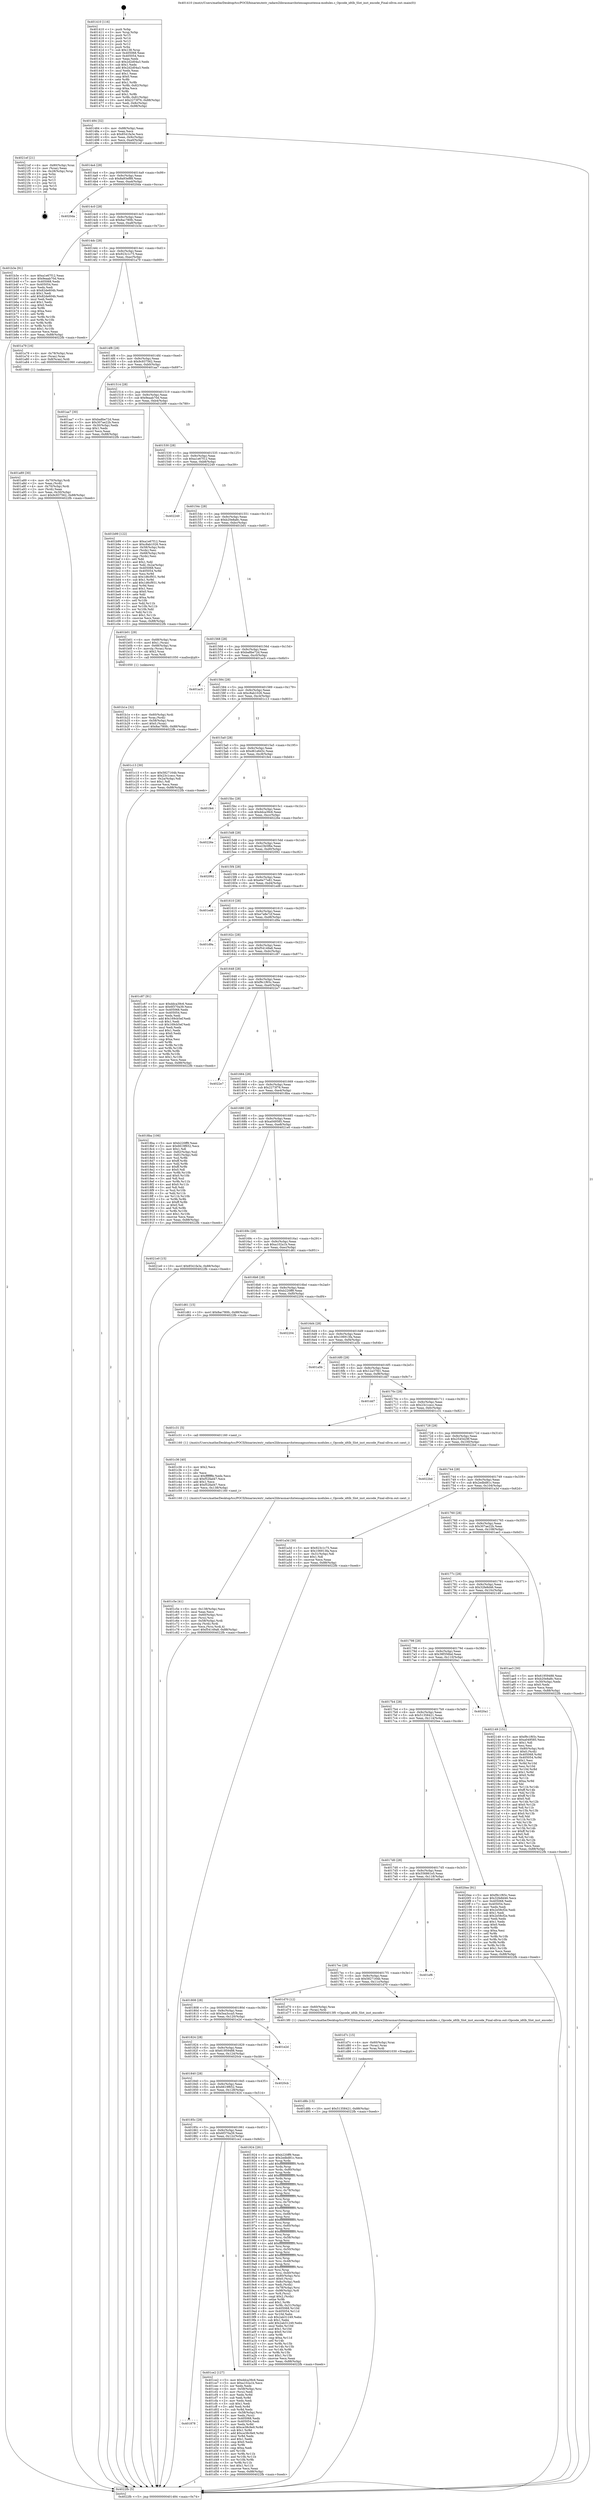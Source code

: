 digraph "0x401410" {
  label = "0x401410 (/mnt/c/Users/mathe/Desktop/tcc/POCII/binaries/extr_radare2librasmarchxtensagnuxtensa-modules.c_Opcode_idtlb_Slot_inst_encode_Final-ollvm.out::main(0))"
  labelloc = "t"
  node[shape=record]

  Entry [label="",width=0.3,height=0.3,shape=circle,fillcolor=black,style=filled]
  "0x401484" [label="{
     0x401484 [32]\l
     | [instrs]\l
     &nbsp;&nbsp;0x401484 \<+6\>: mov -0x88(%rbp),%eax\l
     &nbsp;&nbsp;0x40148a \<+2\>: mov %eax,%ecx\l
     &nbsp;&nbsp;0x40148c \<+6\>: sub $0x8541fa3e,%ecx\l
     &nbsp;&nbsp;0x401492 \<+6\>: mov %eax,-0x9c(%rbp)\l
     &nbsp;&nbsp;0x401498 \<+6\>: mov %ecx,-0xa0(%rbp)\l
     &nbsp;&nbsp;0x40149e \<+6\>: je 00000000004021ef \<main+0xddf\>\l
  }"]
  "0x4021ef" [label="{
     0x4021ef [21]\l
     | [instrs]\l
     &nbsp;&nbsp;0x4021ef \<+4\>: mov -0x80(%rbp),%rax\l
     &nbsp;&nbsp;0x4021f3 \<+2\>: mov (%rax),%eax\l
     &nbsp;&nbsp;0x4021f5 \<+4\>: lea -0x28(%rbp),%rsp\l
     &nbsp;&nbsp;0x4021f9 \<+1\>: pop %rbx\l
     &nbsp;&nbsp;0x4021fa \<+2\>: pop %r12\l
     &nbsp;&nbsp;0x4021fc \<+2\>: pop %r13\l
     &nbsp;&nbsp;0x4021fe \<+2\>: pop %r14\l
     &nbsp;&nbsp;0x402200 \<+2\>: pop %r15\l
     &nbsp;&nbsp;0x402202 \<+1\>: pop %rbp\l
     &nbsp;&nbsp;0x402203 \<+1\>: ret\l
  }"]
  "0x4014a4" [label="{
     0x4014a4 [28]\l
     | [instrs]\l
     &nbsp;&nbsp;0x4014a4 \<+5\>: jmp 00000000004014a9 \<main+0x99\>\l
     &nbsp;&nbsp;0x4014a9 \<+6\>: mov -0x9c(%rbp),%eax\l
     &nbsp;&nbsp;0x4014af \<+5\>: sub $0x8a93ef88,%eax\l
     &nbsp;&nbsp;0x4014b4 \<+6\>: mov %eax,-0xa4(%rbp)\l
     &nbsp;&nbsp;0x4014ba \<+6\>: je 00000000004020da \<main+0xcca\>\l
  }"]
  Exit [label="",width=0.3,height=0.3,shape=circle,fillcolor=black,style=filled,peripheries=2]
  "0x4020da" [label="{
     0x4020da\l
  }", style=dashed]
  "0x4014c0" [label="{
     0x4014c0 [28]\l
     | [instrs]\l
     &nbsp;&nbsp;0x4014c0 \<+5\>: jmp 00000000004014c5 \<main+0xb5\>\l
     &nbsp;&nbsp;0x4014c5 \<+6\>: mov -0x9c(%rbp),%eax\l
     &nbsp;&nbsp;0x4014cb \<+5\>: sub $0x8ac780fc,%eax\l
     &nbsp;&nbsp;0x4014d0 \<+6\>: mov %eax,-0xa8(%rbp)\l
     &nbsp;&nbsp;0x4014d6 \<+6\>: je 0000000000401b3e \<main+0x72e\>\l
  }"]
  "0x401d8b" [label="{
     0x401d8b [15]\l
     | [instrs]\l
     &nbsp;&nbsp;0x401d8b \<+10\>: movl $0x51358421,-0x88(%rbp)\l
     &nbsp;&nbsp;0x401d95 \<+5\>: jmp 00000000004022fb \<main+0xeeb\>\l
  }"]
  "0x401b3e" [label="{
     0x401b3e [91]\l
     | [instrs]\l
     &nbsp;&nbsp;0x401b3e \<+5\>: mov $0xa1e67f12,%eax\l
     &nbsp;&nbsp;0x401b43 \<+5\>: mov $0x9eaab70d,%ecx\l
     &nbsp;&nbsp;0x401b48 \<+7\>: mov 0x405068,%edx\l
     &nbsp;&nbsp;0x401b4f \<+7\>: mov 0x405054,%esi\l
     &nbsp;&nbsp;0x401b56 \<+2\>: mov %edx,%edi\l
     &nbsp;&nbsp;0x401b58 \<+6\>: sub $0x82de604b,%edi\l
     &nbsp;&nbsp;0x401b5e \<+3\>: sub $0x1,%edi\l
     &nbsp;&nbsp;0x401b61 \<+6\>: add $0x82de604b,%edi\l
     &nbsp;&nbsp;0x401b67 \<+3\>: imul %edi,%edx\l
     &nbsp;&nbsp;0x401b6a \<+3\>: and $0x1,%edx\l
     &nbsp;&nbsp;0x401b6d \<+3\>: cmp $0x0,%edx\l
     &nbsp;&nbsp;0x401b70 \<+4\>: sete %r8b\l
     &nbsp;&nbsp;0x401b74 \<+3\>: cmp $0xa,%esi\l
     &nbsp;&nbsp;0x401b77 \<+4\>: setl %r9b\l
     &nbsp;&nbsp;0x401b7b \<+3\>: mov %r8b,%r10b\l
     &nbsp;&nbsp;0x401b7e \<+3\>: and %r9b,%r10b\l
     &nbsp;&nbsp;0x401b81 \<+3\>: xor %r9b,%r8b\l
     &nbsp;&nbsp;0x401b84 \<+3\>: or %r8b,%r10b\l
     &nbsp;&nbsp;0x401b87 \<+4\>: test $0x1,%r10b\l
     &nbsp;&nbsp;0x401b8b \<+3\>: cmovne %ecx,%eax\l
     &nbsp;&nbsp;0x401b8e \<+6\>: mov %eax,-0x88(%rbp)\l
     &nbsp;&nbsp;0x401b94 \<+5\>: jmp 00000000004022fb \<main+0xeeb\>\l
  }"]
  "0x4014dc" [label="{
     0x4014dc [28]\l
     | [instrs]\l
     &nbsp;&nbsp;0x4014dc \<+5\>: jmp 00000000004014e1 \<main+0xd1\>\l
     &nbsp;&nbsp;0x4014e1 \<+6\>: mov -0x9c(%rbp),%eax\l
     &nbsp;&nbsp;0x4014e7 \<+5\>: sub $0x923c1c75,%eax\l
     &nbsp;&nbsp;0x4014ec \<+6\>: mov %eax,-0xac(%rbp)\l
     &nbsp;&nbsp;0x4014f2 \<+6\>: je 0000000000401a79 \<main+0x669\>\l
  }"]
  "0x401d7c" [label="{
     0x401d7c [15]\l
     | [instrs]\l
     &nbsp;&nbsp;0x401d7c \<+4\>: mov -0x60(%rbp),%rax\l
     &nbsp;&nbsp;0x401d80 \<+3\>: mov (%rax),%rax\l
     &nbsp;&nbsp;0x401d83 \<+3\>: mov %rax,%rdi\l
     &nbsp;&nbsp;0x401d86 \<+5\>: call 0000000000401030 \<free@plt\>\l
     | [calls]\l
     &nbsp;&nbsp;0x401030 \{1\} (unknown)\l
  }"]
  "0x401a79" [label="{
     0x401a79 [16]\l
     | [instrs]\l
     &nbsp;&nbsp;0x401a79 \<+4\>: mov -0x78(%rbp),%rax\l
     &nbsp;&nbsp;0x401a7d \<+3\>: mov (%rax),%rax\l
     &nbsp;&nbsp;0x401a80 \<+4\>: mov 0x8(%rax),%rdi\l
     &nbsp;&nbsp;0x401a84 \<+5\>: call 0000000000401060 \<atoi@plt\>\l
     | [calls]\l
     &nbsp;&nbsp;0x401060 \{1\} (unknown)\l
  }"]
  "0x4014f8" [label="{
     0x4014f8 [28]\l
     | [instrs]\l
     &nbsp;&nbsp;0x4014f8 \<+5\>: jmp 00000000004014fd \<main+0xed\>\l
     &nbsp;&nbsp;0x4014fd \<+6\>: mov -0x9c(%rbp),%eax\l
     &nbsp;&nbsp;0x401503 \<+5\>: sub $0x9c937562,%eax\l
     &nbsp;&nbsp;0x401508 \<+6\>: mov %eax,-0xb0(%rbp)\l
     &nbsp;&nbsp;0x40150e \<+6\>: je 0000000000401aa7 \<main+0x697\>\l
  }"]
  "0x401878" [label="{
     0x401878\l
  }", style=dashed]
  "0x401aa7" [label="{
     0x401aa7 [30]\l
     | [instrs]\l
     &nbsp;&nbsp;0x401aa7 \<+5\>: mov $0xba8be72d,%eax\l
     &nbsp;&nbsp;0x401aac \<+5\>: mov $0x307ae22b,%ecx\l
     &nbsp;&nbsp;0x401ab1 \<+3\>: mov -0x30(%rbp),%edx\l
     &nbsp;&nbsp;0x401ab4 \<+3\>: cmp $0x1,%edx\l
     &nbsp;&nbsp;0x401ab7 \<+3\>: cmovl %ecx,%eax\l
     &nbsp;&nbsp;0x401aba \<+6\>: mov %eax,-0x88(%rbp)\l
     &nbsp;&nbsp;0x401ac0 \<+5\>: jmp 00000000004022fb \<main+0xeeb\>\l
  }"]
  "0x401514" [label="{
     0x401514 [28]\l
     | [instrs]\l
     &nbsp;&nbsp;0x401514 \<+5\>: jmp 0000000000401519 \<main+0x109\>\l
     &nbsp;&nbsp;0x401519 \<+6\>: mov -0x9c(%rbp),%eax\l
     &nbsp;&nbsp;0x40151f \<+5\>: sub $0x9eaab70d,%eax\l
     &nbsp;&nbsp;0x401524 \<+6\>: mov %eax,-0xb4(%rbp)\l
     &nbsp;&nbsp;0x40152a \<+6\>: je 0000000000401b99 \<main+0x789\>\l
  }"]
  "0x401ce2" [label="{
     0x401ce2 [127]\l
     | [instrs]\l
     &nbsp;&nbsp;0x401ce2 \<+5\>: mov $0xddca39c6,%eax\l
     &nbsp;&nbsp;0x401ce7 \<+5\>: mov $0xa102a1b,%ecx\l
     &nbsp;&nbsp;0x401cec \<+2\>: xor %edx,%edx\l
     &nbsp;&nbsp;0x401cee \<+4\>: mov -0x58(%rbp),%rsi\l
     &nbsp;&nbsp;0x401cf2 \<+2\>: mov (%rsi),%edi\l
     &nbsp;&nbsp;0x401cf4 \<+3\>: mov %edx,%r8d\l
     &nbsp;&nbsp;0x401cf7 \<+3\>: sub %edi,%r8d\l
     &nbsp;&nbsp;0x401cfa \<+2\>: mov %edx,%edi\l
     &nbsp;&nbsp;0x401cfc \<+3\>: sub $0x1,%edi\l
     &nbsp;&nbsp;0x401cff \<+3\>: add %edi,%r8d\l
     &nbsp;&nbsp;0x401d02 \<+3\>: sub %r8d,%edx\l
     &nbsp;&nbsp;0x401d05 \<+4\>: mov -0x58(%rbp),%rsi\l
     &nbsp;&nbsp;0x401d09 \<+2\>: mov %edx,(%rsi)\l
     &nbsp;&nbsp;0x401d0b \<+7\>: mov 0x405068,%edx\l
     &nbsp;&nbsp;0x401d12 \<+7\>: mov 0x405054,%edi\l
     &nbsp;&nbsp;0x401d19 \<+3\>: mov %edx,%r8d\l
     &nbsp;&nbsp;0x401d1c \<+7\>: sub $0xce38c9e9,%r8d\l
     &nbsp;&nbsp;0x401d23 \<+4\>: sub $0x1,%r8d\l
     &nbsp;&nbsp;0x401d27 \<+7\>: add $0xce38c9e9,%r8d\l
     &nbsp;&nbsp;0x401d2e \<+4\>: imul %r8d,%edx\l
     &nbsp;&nbsp;0x401d32 \<+3\>: and $0x1,%edx\l
     &nbsp;&nbsp;0x401d35 \<+3\>: cmp $0x0,%edx\l
     &nbsp;&nbsp;0x401d38 \<+4\>: sete %r9b\l
     &nbsp;&nbsp;0x401d3c \<+3\>: cmp $0xa,%edi\l
     &nbsp;&nbsp;0x401d3f \<+4\>: setl %r10b\l
     &nbsp;&nbsp;0x401d43 \<+3\>: mov %r9b,%r11b\l
     &nbsp;&nbsp;0x401d46 \<+3\>: and %r10b,%r11b\l
     &nbsp;&nbsp;0x401d49 \<+3\>: xor %r10b,%r9b\l
     &nbsp;&nbsp;0x401d4c \<+3\>: or %r9b,%r11b\l
     &nbsp;&nbsp;0x401d4f \<+4\>: test $0x1,%r11b\l
     &nbsp;&nbsp;0x401d53 \<+3\>: cmovne %ecx,%eax\l
     &nbsp;&nbsp;0x401d56 \<+6\>: mov %eax,-0x88(%rbp)\l
     &nbsp;&nbsp;0x401d5c \<+5\>: jmp 00000000004022fb \<main+0xeeb\>\l
  }"]
  "0x401b99" [label="{
     0x401b99 [122]\l
     | [instrs]\l
     &nbsp;&nbsp;0x401b99 \<+5\>: mov $0xa1e67f12,%eax\l
     &nbsp;&nbsp;0x401b9e \<+5\>: mov $0xc8ab1026,%ecx\l
     &nbsp;&nbsp;0x401ba3 \<+4\>: mov -0x58(%rbp),%rdx\l
     &nbsp;&nbsp;0x401ba7 \<+2\>: mov (%rdx),%esi\l
     &nbsp;&nbsp;0x401ba9 \<+4\>: mov -0x68(%rbp),%rdx\l
     &nbsp;&nbsp;0x401bad \<+2\>: cmp (%rdx),%esi\l
     &nbsp;&nbsp;0x401baf \<+4\>: setl %dil\l
     &nbsp;&nbsp;0x401bb3 \<+4\>: and $0x1,%dil\l
     &nbsp;&nbsp;0x401bb7 \<+4\>: mov %dil,-0x2a(%rbp)\l
     &nbsp;&nbsp;0x401bbb \<+7\>: mov 0x405068,%esi\l
     &nbsp;&nbsp;0x401bc2 \<+8\>: mov 0x405054,%r8d\l
     &nbsp;&nbsp;0x401bca \<+3\>: mov %esi,%r9d\l
     &nbsp;&nbsp;0x401bcd \<+7\>: sub $0x1d6cf931,%r9d\l
     &nbsp;&nbsp;0x401bd4 \<+4\>: sub $0x1,%r9d\l
     &nbsp;&nbsp;0x401bd8 \<+7\>: add $0x1d6cf931,%r9d\l
     &nbsp;&nbsp;0x401bdf \<+4\>: imul %r9d,%esi\l
     &nbsp;&nbsp;0x401be3 \<+3\>: and $0x1,%esi\l
     &nbsp;&nbsp;0x401be6 \<+3\>: cmp $0x0,%esi\l
     &nbsp;&nbsp;0x401be9 \<+4\>: sete %dil\l
     &nbsp;&nbsp;0x401bed \<+4\>: cmp $0xa,%r8d\l
     &nbsp;&nbsp;0x401bf1 \<+4\>: setl %r10b\l
     &nbsp;&nbsp;0x401bf5 \<+3\>: mov %dil,%r11b\l
     &nbsp;&nbsp;0x401bf8 \<+3\>: and %r10b,%r11b\l
     &nbsp;&nbsp;0x401bfb \<+3\>: xor %r10b,%dil\l
     &nbsp;&nbsp;0x401bfe \<+3\>: or %dil,%r11b\l
     &nbsp;&nbsp;0x401c01 \<+4\>: test $0x1,%r11b\l
     &nbsp;&nbsp;0x401c05 \<+3\>: cmovne %ecx,%eax\l
     &nbsp;&nbsp;0x401c08 \<+6\>: mov %eax,-0x88(%rbp)\l
     &nbsp;&nbsp;0x401c0e \<+5\>: jmp 00000000004022fb \<main+0xeeb\>\l
  }"]
  "0x401530" [label="{
     0x401530 [28]\l
     | [instrs]\l
     &nbsp;&nbsp;0x401530 \<+5\>: jmp 0000000000401535 \<main+0x125\>\l
     &nbsp;&nbsp;0x401535 \<+6\>: mov -0x9c(%rbp),%eax\l
     &nbsp;&nbsp;0x40153b \<+5\>: sub $0xa1e67f12,%eax\l
     &nbsp;&nbsp;0x401540 \<+6\>: mov %eax,-0xb8(%rbp)\l
     &nbsp;&nbsp;0x401546 \<+6\>: je 0000000000402249 \<main+0xe39\>\l
  }"]
  "0x401c5e" [label="{
     0x401c5e [41]\l
     | [instrs]\l
     &nbsp;&nbsp;0x401c5e \<+6\>: mov -0x138(%rbp),%ecx\l
     &nbsp;&nbsp;0x401c64 \<+3\>: imul %eax,%ecx\l
     &nbsp;&nbsp;0x401c67 \<+4\>: mov -0x60(%rbp),%rsi\l
     &nbsp;&nbsp;0x401c6b \<+3\>: mov (%rsi),%rsi\l
     &nbsp;&nbsp;0x401c6e \<+4\>: mov -0x58(%rbp),%rdi\l
     &nbsp;&nbsp;0x401c72 \<+3\>: movslq (%rdi),%rdi\l
     &nbsp;&nbsp;0x401c75 \<+3\>: mov %ecx,(%rsi,%rdi,4)\l
     &nbsp;&nbsp;0x401c78 \<+10\>: movl $0xf54149a8,-0x88(%rbp)\l
     &nbsp;&nbsp;0x401c82 \<+5\>: jmp 00000000004022fb \<main+0xeeb\>\l
  }"]
  "0x402249" [label="{
     0x402249\l
  }", style=dashed]
  "0x40154c" [label="{
     0x40154c [28]\l
     | [instrs]\l
     &nbsp;&nbsp;0x40154c \<+5\>: jmp 0000000000401551 \<main+0x141\>\l
     &nbsp;&nbsp;0x401551 \<+6\>: mov -0x9c(%rbp),%eax\l
     &nbsp;&nbsp;0x401557 \<+5\>: sub $0xb20e8a8c,%eax\l
     &nbsp;&nbsp;0x40155c \<+6\>: mov %eax,-0xbc(%rbp)\l
     &nbsp;&nbsp;0x401562 \<+6\>: je 0000000000401b01 \<main+0x6f1\>\l
  }"]
  "0x401c36" [label="{
     0x401c36 [40]\l
     | [instrs]\l
     &nbsp;&nbsp;0x401c36 \<+5\>: mov $0x2,%ecx\l
     &nbsp;&nbsp;0x401c3b \<+1\>: cltd\l
     &nbsp;&nbsp;0x401c3c \<+2\>: idiv %ecx\l
     &nbsp;&nbsp;0x401c3e \<+6\>: imul $0xfffffffe,%edx,%ecx\l
     &nbsp;&nbsp;0x401c44 \<+6\>: sub $0xf52fad47,%ecx\l
     &nbsp;&nbsp;0x401c4a \<+3\>: add $0x1,%ecx\l
     &nbsp;&nbsp;0x401c4d \<+6\>: add $0xf52fad47,%ecx\l
     &nbsp;&nbsp;0x401c53 \<+6\>: mov %ecx,-0x138(%rbp)\l
     &nbsp;&nbsp;0x401c59 \<+5\>: call 0000000000401160 \<next_i\>\l
     | [calls]\l
     &nbsp;&nbsp;0x401160 \{1\} (/mnt/c/Users/mathe/Desktop/tcc/POCII/binaries/extr_radare2librasmarchxtensagnuxtensa-modules.c_Opcode_idtlb_Slot_inst_encode_Final-ollvm.out::next_i)\l
  }"]
  "0x401b01" [label="{
     0x401b01 [29]\l
     | [instrs]\l
     &nbsp;&nbsp;0x401b01 \<+4\>: mov -0x68(%rbp),%rax\l
     &nbsp;&nbsp;0x401b05 \<+6\>: movl $0x1,(%rax)\l
     &nbsp;&nbsp;0x401b0b \<+4\>: mov -0x68(%rbp),%rax\l
     &nbsp;&nbsp;0x401b0f \<+3\>: movslq (%rax),%rax\l
     &nbsp;&nbsp;0x401b12 \<+4\>: shl $0x2,%rax\l
     &nbsp;&nbsp;0x401b16 \<+3\>: mov %rax,%rdi\l
     &nbsp;&nbsp;0x401b19 \<+5\>: call 0000000000401050 \<malloc@plt\>\l
     | [calls]\l
     &nbsp;&nbsp;0x401050 \{1\} (unknown)\l
  }"]
  "0x401568" [label="{
     0x401568 [28]\l
     | [instrs]\l
     &nbsp;&nbsp;0x401568 \<+5\>: jmp 000000000040156d \<main+0x15d\>\l
     &nbsp;&nbsp;0x40156d \<+6\>: mov -0x9c(%rbp),%eax\l
     &nbsp;&nbsp;0x401573 \<+5\>: sub $0xba8be72d,%eax\l
     &nbsp;&nbsp;0x401578 \<+6\>: mov %eax,-0xc0(%rbp)\l
     &nbsp;&nbsp;0x40157e \<+6\>: je 0000000000401ac5 \<main+0x6b5\>\l
  }"]
  "0x401b1e" [label="{
     0x401b1e [32]\l
     | [instrs]\l
     &nbsp;&nbsp;0x401b1e \<+4\>: mov -0x60(%rbp),%rdi\l
     &nbsp;&nbsp;0x401b22 \<+3\>: mov %rax,(%rdi)\l
     &nbsp;&nbsp;0x401b25 \<+4\>: mov -0x58(%rbp),%rax\l
     &nbsp;&nbsp;0x401b29 \<+6\>: movl $0x0,(%rax)\l
     &nbsp;&nbsp;0x401b2f \<+10\>: movl $0x8ac780fc,-0x88(%rbp)\l
     &nbsp;&nbsp;0x401b39 \<+5\>: jmp 00000000004022fb \<main+0xeeb\>\l
  }"]
  "0x401ac5" [label="{
     0x401ac5\l
  }", style=dashed]
  "0x401584" [label="{
     0x401584 [28]\l
     | [instrs]\l
     &nbsp;&nbsp;0x401584 \<+5\>: jmp 0000000000401589 \<main+0x179\>\l
     &nbsp;&nbsp;0x401589 \<+6\>: mov -0x9c(%rbp),%eax\l
     &nbsp;&nbsp;0x40158f \<+5\>: sub $0xc8ab1026,%eax\l
     &nbsp;&nbsp;0x401594 \<+6\>: mov %eax,-0xc4(%rbp)\l
     &nbsp;&nbsp;0x40159a \<+6\>: je 0000000000401c13 \<main+0x803\>\l
  }"]
  "0x401a89" [label="{
     0x401a89 [30]\l
     | [instrs]\l
     &nbsp;&nbsp;0x401a89 \<+4\>: mov -0x70(%rbp),%rdi\l
     &nbsp;&nbsp;0x401a8d \<+2\>: mov %eax,(%rdi)\l
     &nbsp;&nbsp;0x401a8f \<+4\>: mov -0x70(%rbp),%rdi\l
     &nbsp;&nbsp;0x401a93 \<+2\>: mov (%rdi),%eax\l
     &nbsp;&nbsp;0x401a95 \<+3\>: mov %eax,-0x30(%rbp)\l
     &nbsp;&nbsp;0x401a98 \<+10\>: movl $0x9c937562,-0x88(%rbp)\l
     &nbsp;&nbsp;0x401aa2 \<+5\>: jmp 00000000004022fb \<main+0xeeb\>\l
  }"]
  "0x401c13" [label="{
     0x401c13 [30]\l
     | [instrs]\l
     &nbsp;&nbsp;0x401c13 \<+5\>: mov $0x5827164b,%eax\l
     &nbsp;&nbsp;0x401c18 \<+5\>: mov $0x23c1cecc,%ecx\l
     &nbsp;&nbsp;0x401c1d \<+3\>: mov -0x2a(%rbp),%dl\l
     &nbsp;&nbsp;0x401c20 \<+3\>: test $0x1,%dl\l
     &nbsp;&nbsp;0x401c23 \<+3\>: cmovne %ecx,%eax\l
     &nbsp;&nbsp;0x401c26 \<+6\>: mov %eax,-0x88(%rbp)\l
     &nbsp;&nbsp;0x401c2c \<+5\>: jmp 00000000004022fb \<main+0xeeb\>\l
  }"]
  "0x4015a0" [label="{
     0x4015a0 [28]\l
     | [instrs]\l
     &nbsp;&nbsp;0x4015a0 \<+5\>: jmp 00000000004015a5 \<main+0x195\>\l
     &nbsp;&nbsp;0x4015a5 \<+6\>: mov -0x9c(%rbp),%eax\l
     &nbsp;&nbsp;0x4015ab \<+5\>: sub $0xd61e6d3c,%eax\l
     &nbsp;&nbsp;0x4015b0 \<+6\>: mov %eax,-0xc8(%rbp)\l
     &nbsp;&nbsp;0x4015b6 \<+6\>: je 0000000000401fe4 \<main+0xbd4\>\l
  }"]
  "0x40185c" [label="{
     0x40185c [28]\l
     | [instrs]\l
     &nbsp;&nbsp;0x40185c \<+5\>: jmp 0000000000401861 \<main+0x451\>\l
     &nbsp;&nbsp;0x401861 \<+6\>: mov -0x9c(%rbp),%eax\l
     &nbsp;&nbsp;0x401867 \<+5\>: sub $0x6f370a39,%eax\l
     &nbsp;&nbsp;0x40186c \<+6\>: mov %eax,-0x12c(%rbp)\l
     &nbsp;&nbsp;0x401872 \<+6\>: je 0000000000401ce2 \<main+0x8d2\>\l
  }"]
  "0x401fe4" [label="{
     0x401fe4\l
  }", style=dashed]
  "0x4015bc" [label="{
     0x4015bc [28]\l
     | [instrs]\l
     &nbsp;&nbsp;0x4015bc \<+5\>: jmp 00000000004015c1 \<main+0x1b1\>\l
     &nbsp;&nbsp;0x4015c1 \<+6\>: mov -0x9c(%rbp),%eax\l
     &nbsp;&nbsp;0x4015c7 \<+5\>: sub $0xddca39c6,%eax\l
     &nbsp;&nbsp;0x4015cc \<+6\>: mov %eax,-0xcc(%rbp)\l
     &nbsp;&nbsp;0x4015d2 \<+6\>: je 000000000040226e \<main+0xe5e\>\l
  }"]
  "0x401924" [label="{
     0x401924 [281]\l
     | [instrs]\l
     &nbsp;&nbsp;0x401924 \<+5\>: mov $0xb220ff9,%eax\l
     &nbsp;&nbsp;0x401929 \<+5\>: mov $0x2edbd81c,%ecx\l
     &nbsp;&nbsp;0x40192e \<+3\>: mov %rsp,%rdx\l
     &nbsp;&nbsp;0x401931 \<+4\>: add $0xfffffffffffffff0,%rdx\l
     &nbsp;&nbsp;0x401935 \<+3\>: mov %rdx,%rsp\l
     &nbsp;&nbsp;0x401938 \<+4\>: mov %rdx,-0x80(%rbp)\l
     &nbsp;&nbsp;0x40193c \<+3\>: mov %rsp,%rdx\l
     &nbsp;&nbsp;0x40193f \<+4\>: add $0xfffffffffffffff0,%rdx\l
     &nbsp;&nbsp;0x401943 \<+3\>: mov %rdx,%rsp\l
     &nbsp;&nbsp;0x401946 \<+3\>: mov %rsp,%rsi\l
     &nbsp;&nbsp;0x401949 \<+4\>: add $0xfffffffffffffff0,%rsi\l
     &nbsp;&nbsp;0x40194d \<+3\>: mov %rsi,%rsp\l
     &nbsp;&nbsp;0x401950 \<+4\>: mov %rsi,-0x78(%rbp)\l
     &nbsp;&nbsp;0x401954 \<+3\>: mov %rsp,%rsi\l
     &nbsp;&nbsp;0x401957 \<+4\>: add $0xfffffffffffffff0,%rsi\l
     &nbsp;&nbsp;0x40195b \<+3\>: mov %rsi,%rsp\l
     &nbsp;&nbsp;0x40195e \<+4\>: mov %rsi,-0x70(%rbp)\l
     &nbsp;&nbsp;0x401962 \<+3\>: mov %rsp,%rsi\l
     &nbsp;&nbsp;0x401965 \<+4\>: add $0xfffffffffffffff0,%rsi\l
     &nbsp;&nbsp;0x401969 \<+3\>: mov %rsi,%rsp\l
     &nbsp;&nbsp;0x40196c \<+4\>: mov %rsi,-0x68(%rbp)\l
     &nbsp;&nbsp;0x401970 \<+3\>: mov %rsp,%rsi\l
     &nbsp;&nbsp;0x401973 \<+4\>: add $0xfffffffffffffff0,%rsi\l
     &nbsp;&nbsp;0x401977 \<+3\>: mov %rsi,%rsp\l
     &nbsp;&nbsp;0x40197a \<+4\>: mov %rsi,-0x60(%rbp)\l
     &nbsp;&nbsp;0x40197e \<+3\>: mov %rsp,%rsi\l
     &nbsp;&nbsp;0x401981 \<+4\>: add $0xfffffffffffffff0,%rsi\l
     &nbsp;&nbsp;0x401985 \<+3\>: mov %rsi,%rsp\l
     &nbsp;&nbsp;0x401988 \<+4\>: mov %rsi,-0x58(%rbp)\l
     &nbsp;&nbsp;0x40198c \<+3\>: mov %rsp,%rsi\l
     &nbsp;&nbsp;0x40198f \<+4\>: add $0xfffffffffffffff0,%rsi\l
     &nbsp;&nbsp;0x401993 \<+3\>: mov %rsi,%rsp\l
     &nbsp;&nbsp;0x401996 \<+4\>: mov %rsi,-0x50(%rbp)\l
     &nbsp;&nbsp;0x40199a \<+3\>: mov %rsp,%rsi\l
     &nbsp;&nbsp;0x40199d \<+4\>: add $0xfffffffffffffff0,%rsi\l
     &nbsp;&nbsp;0x4019a1 \<+3\>: mov %rsi,%rsp\l
     &nbsp;&nbsp;0x4019a4 \<+4\>: mov %rsi,-0x48(%rbp)\l
     &nbsp;&nbsp;0x4019a8 \<+3\>: mov %rsp,%rsi\l
     &nbsp;&nbsp;0x4019ab \<+4\>: add $0xfffffffffffffff0,%rsi\l
     &nbsp;&nbsp;0x4019af \<+3\>: mov %rsi,%rsp\l
     &nbsp;&nbsp;0x4019b2 \<+4\>: mov %rsi,-0x40(%rbp)\l
     &nbsp;&nbsp;0x4019b6 \<+4\>: mov -0x80(%rbp),%rsi\l
     &nbsp;&nbsp;0x4019ba \<+6\>: movl $0x0,(%rsi)\l
     &nbsp;&nbsp;0x4019c0 \<+6\>: mov -0x8c(%rbp),%edi\l
     &nbsp;&nbsp;0x4019c6 \<+2\>: mov %edi,(%rdx)\l
     &nbsp;&nbsp;0x4019c8 \<+4\>: mov -0x78(%rbp),%rsi\l
     &nbsp;&nbsp;0x4019cc \<+7\>: mov -0x98(%rbp),%r8\l
     &nbsp;&nbsp;0x4019d3 \<+3\>: mov %r8,(%rsi)\l
     &nbsp;&nbsp;0x4019d6 \<+3\>: cmpl $0x2,(%rdx)\l
     &nbsp;&nbsp;0x4019d9 \<+4\>: setne %r9b\l
     &nbsp;&nbsp;0x4019dd \<+4\>: and $0x1,%r9b\l
     &nbsp;&nbsp;0x4019e1 \<+4\>: mov %r9b,-0x31(%rbp)\l
     &nbsp;&nbsp;0x4019e5 \<+8\>: mov 0x405068,%r10d\l
     &nbsp;&nbsp;0x4019ed \<+8\>: mov 0x405054,%r11d\l
     &nbsp;&nbsp;0x4019f5 \<+3\>: mov %r10d,%ebx\l
     &nbsp;&nbsp;0x4019f8 \<+6\>: sub $0x2ab31249,%ebx\l
     &nbsp;&nbsp;0x4019fe \<+3\>: sub $0x1,%ebx\l
     &nbsp;&nbsp;0x401a01 \<+6\>: add $0x2ab31249,%ebx\l
     &nbsp;&nbsp;0x401a07 \<+4\>: imul %ebx,%r10d\l
     &nbsp;&nbsp;0x401a0b \<+4\>: and $0x1,%r10d\l
     &nbsp;&nbsp;0x401a0f \<+4\>: cmp $0x0,%r10d\l
     &nbsp;&nbsp;0x401a13 \<+4\>: sete %r9b\l
     &nbsp;&nbsp;0x401a17 \<+4\>: cmp $0xa,%r11d\l
     &nbsp;&nbsp;0x401a1b \<+4\>: setl %r14b\l
     &nbsp;&nbsp;0x401a1f \<+3\>: mov %r9b,%r15b\l
     &nbsp;&nbsp;0x401a22 \<+3\>: and %r14b,%r15b\l
     &nbsp;&nbsp;0x401a25 \<+3\>: xor %r14b,%r9b\l
     &nbsp;&nbsp;0x401a28 \<+3\>: or %r9b,%r15b\l
     &nbsp;&nbsp;0x401a2b \<+4\>: test $0x1,%r15b\l
     &nbsp;&nbsp;0x401a2f \<+3\>: cmovne %ecx,%eax\l
     &nbsp;&nbsp;0x401a32 \<+6\>: mov %eax,-0x88(%rbp)\l
     &nbsp;&nbsp;0x401a38 \<+5\>: jmp 00000000004022fb \<main+0xeeb\>\l
  }"]
  "0x40226e" [label="{
     0x40226e\l
  }", style=dashed]
  "0x4015d8" [label="{
     0x4015d8 [28]\l
     | [instrs]\l
     &nbsp;&nbsp;0x4015d8 \<+5\>: jmp 00000000004015dd \<main+0x1cd\>\l
     &nbsp;&nbsp;0x4015dd \<+6\>: mov -0x9c(%rbp),%eax\l
     &nbsp;&nbsp;0x4015e3 \<+5\>: sub $0xe23b5f6e,%eax\l
     &nbsp;&nbsp;0x4015e8 \<+6\>: mov %eax,-0xd0(%rbp)\l
     &nbsp;&nbsp;0x4015ee \<+6\>: je 0000000000402092 \<main+0xc82\>\l
  }"]
  "0x401840" [label="{
     0x401840 [28]\l
     | [instrs]\l
     &nbsp;&nbsp;0x401840 \<+5\>: jmp 0000000000401845 \<main+0x435\>\l
     &nbsp;&nbsp;0x401845 \<+6\>: mov -0x9c(%rbp),%eax\l
     &nbsp;&nbsp;0x40184b \<+5\>: sub $0x6619f652,%eax\l
     &nbsp;&nbsp;0x401850 \<+6\>: mov %eax,-0x128(%rbp)\l
     &nbsp;&nbsp;0x401856 \<+6\>: je 0000000000401924 \<main+0x514\>\l
  }"]
  "0x402092" [label="{
     0x402092\l
  }", style=dashed]
  "0x4015f4" [label="{
     0x4015f4 [28]\l
     | [instrs]\l
     &nbsp;&nbsp;0x4015f4 \<+5\>: jmp 00000000004015f9 \<main+0x1e9\>\l
     &nbsp;&nbsp;0x4015f9 \<+6\>: mov -0x9c(%rbp),%eax\l
     &nbsp;&nbsp;0x4015ff \<+5\>: sub $0xe6e77e81,%eax\l
     &nbsp;&nbsp;0x401604 \<+6\>: mov %eax,-0xd4(%rbp)\l
     &nbsp;&nbsp;0x40160a \<+6\>: je 0000000000401ed8 \<main+0xac8\>\l
  }"]
  "0x4020cb" [label="{
     0x4020cb\l
  }", style=dashed]
  "0x401ed8" [label="{
     0x401ed8\l
  }", style=dashed]
  "0x401610" [label="{
     0x401610 [28]\l
     | [instrs]\l
     &nbsp;&nbsp;0x401610 \<+5\>: jmp 0000000000401615 \<main+0x205\>\l
     &nbsp;&nbsp;0x401615 \<+6\>: mov -0x9c(%rbp),%eax\l
     &nbsp;&nbsp;0x40161b \<+5\>: sub $0xe7a8e7cf,%eax\l
     &nbsp;&nbsp;0x401620 \<+6\>: mov %eax,-0xd8(%rbp)\l
     &nbsp;&nbsp;0x401626 \<+6\>: je 0000000000401d9a \<main+0x98a\>\l
  }"]
  "0x401824" [label="{
     0x401824 [28]\l
     | [instrs]\l
     &nbsp;&nbsp;0x401824 \<+5\>: jmp 0000000000401829 \<main+0x419\>\l
     &nbsp;&nbsp;0x401829 \<+6\>: mov -0x9c(%rbp),%eax\l
     &nbsp;&nbsp;0x40182f \<+5\>: sub $0x61959488,%eax\l
     &nbsp;&nbsp;0x401834 \<+6\>: mov %eax,-0x124(%rbp)\l
     &nbsp;&nbsp;0x40183a \<+6\>: je 00000000004020cb \<main+0xcbb\>\l
  }"]
  "0x401d9a" [label="{
     0x401d9a\l
  }", style=dashed]
  "0x40162c" [label="{
     0x40162c [28]\l
     | [instrs]\l
     &nbsp;&nbsp;0x40162c \<+5\>: jmp 0000000000401631 \<main+0x221\>\l
     &nbsp;&nbsp;0x401631 \<+6\>: mov -0x9c(%rbp),%eax\l
     &nbsp;&nbsp;0x401637 \<+5\>: sub $0xf54149a8,%eax\l
     &nbsp;&nbsp;0x40163c \<+6\>: mov %eax,-0xdc(%rbp)\l
     &nbsp;&nbsp;0x401642 \<+6\>: je 0000000000401c87 \<main+0x877\>\l
  }"]
  "0x401e2d" [label="{
     0x401e2d\l
  }", style=dashed]
  "0x401c87" [label="{
     0x401c87 [91]\l
     | [instrs]\l
     &nbsp;&nbsp;0x401c87 \<+5\>: mov $0xddca39c6,%eax\l
     &nbsp;&nbsp;0x401c8c \<+5\>: mov $0x6f370a39,%ecx\l
     &nbsp;&nbsp;0x401c91 \<+7\>: mov 0x405068,%edx\l
     &nbsp;&nbsp;0x401c98 \<+7\>: mov 0x405054,%esi\l
     &nbsp;&nbsp;0x401c9f \<+2\>: mov %edx,%edi\l
     &nbsp;&nbsp;0x401ca1 \<+6\>: add $0x169cb5ef,%edi\l
     &nbsp;&nbsp;0x401ca7 \<+3\>: sub $0x1,%edi\l
     &nbsp;&nbsp;0x401caa \<+6\>: sub $0x169cb5ef,%edi\l
     &nbsp;&nbsp;0x401cb0 \<+3\>: imul %edi,%edx\l
     &nbsp;&nbsp;0x401cb3 \<+3\>: and $0x1,%edx\l
     &nbsp;&nbsp;0x401cb6 \<+3\>: cmp $0x0,%edx\l
     &nbsp;&nbsp;0x401cb9 \<+4\>: sete %r8b\l
     &nbsp;&nbsp;0x401cbd \<+3\>: cmp $0xa,%esi\l
     &nbsp;&nbsp;0x401cc0 \<+4\>: setl %r9b\l
     &nbsp;&nbsp;0x401cc4 \<+3\>: mov %r8b,%r10b\l
     &nbsp;&nbsp;0x401cc7 \<+3\>: and %r9b,%r10b\l
     &nbsp;&nbsp;0x401cca \<+3\>: xor %r9b,%r8b\l
     &nbsp;&nbsp;0x401ccd \<+3\>: or %r8b,%r10b\l
     &nbsp;&nbsp;0x401cd0 \<+4\>: test $0x1,%r10b\l
     &nbsp;&nbsp;0x401cd4 \<+3\>: cmovne %ecx,%eax\l
     &nbsp;&nbsp;0x401cd7 \<+6\>: mov %eax,-0x88(%rbp)\l
     &nbsp;&nbsp;0x401cdd \<+5\>: jmp 00000000004022fb \<main+0xeeb\>\l
  }"]
  "0x401648" [label="{
     0x401648 [28]\l
     | [instrs]\l
     &nbsp;&nbsp;0x401648 \<+5\>: jmp 000000000040164d \<main+0x23d\>\l
     &nbsp;&nbsp;0x40164d \<+6\>: mov -0x9c(%rbp),%eax\l
     &nbsp;&nbsp;0x401653 \<+5\>: sub $0xf9c1f65c,%eax\l
     &nbsp;&nbsp;0x401658 \<+6\>: mov %eax,-0xe0(%rbp)\l
     &nbsp;&nbsp;0x40165e \<+6\>: je 00000000004022e7 \<main+0xed7\>\l
  }"]
  "0x401808" [label="{
     0x401808 [28]\l
     | [instrs]\l
     &nbsp;&nbsp;0x401808 \<+5\>: jmp 000000000040180d \<main+0x3fd\>\l
     &nbsp;&nbsp;0x40180d \<+6\>: mov -0x9c(%rbp),%eax\l
     &nbsp;&nbsp;0x401813 \<+5\>: sub $0x5ea3cca5,%eax\l
     &nbsp;&nbsp;0x401818 \<+6\>: mov %eax,-0x120(%rbp)\l
     &nbsp;&nbsp;0x40181e \<+6\>: je 0000000000401e2d \<main+0xa1d\>\l
  }"]
  "0x4022e7" [label="{
     0x4022e7\l
  }", style=dashed]
  "0x401664" [label="{
     0x401664 [28]\l
     | [instrs]\l
     &nbsp;&nbsp;0x401664 \<+5\>: jmp 0000000000401669 \<main+0x259\>\l
     &nbsp;&nbsp;0x401669 \<+6\>: mov -0x9c(%rbp),%eax\l
     &nbsp;&nbsp;0x40166f \<+5\>: sub $0x2273f76,%eax\l
     &nbsp;&nbsp;0x401674 \<+6\>: mov %eax,-0xe4(%rbp)\l
     &nbsp;&nbsp;0x40167a \<+6\>: je 00000000004018ba \<main+0x4aa\>\l
  }"]
  "0x401d70" [label="{
     0x401d70 [12]\l
     | [instrs]\l
     &nbsp;&nbsp;0x401d70 \<+4\>: mov -0x60(%rbp),%rax\l
     &nbsp;&nbsp;0x401d74 \<+3\>: mov (%rax),%rdi\l
     &nbsp;&nbsp;0x401d77 \<+5\>: call 00000000004013f0 \<Opcode_idtlb_Slot_inst_encode\>\l
     | [calls]\l
     &nbsp;&nbsp;0x4013f0 \{1\} (/mnt/c/Users/mathe/Desktop/tcc/POCII/binaries/extr_radare2librasmarchxtensagnuxtensa-modules.c_Opcode_idtlb_Slot_inst_encode_Final-ollvm.out::Opcode_idtlb_Slot_inst_encode)\l
  }"]
  "0x4018ba" [label="{
     0x4018ba [106]\l
     | [instrs]\l
     &nbsp;&nbsp;0x4018ba \<+5\>: mov $0xb220ff9,%eax\l
     &nbsp;&nbsp;0x4018bf \<+5\>: mov $0x6619f652,%ecx\l
     &nbsp;&nbsp;0x4018c4 \<+2\>: mov $0x1,%dl\l
     &nbsp;&nbsp;0x4018c6 \<+7\>: mov -0x82(%rbp),%sil\l
     &nbsp;&nbsp;0x4018cd \<+7\>: mov -0x81(%rbp),%dil\l
     &nbsp;&nbsp;0x4018d4 \<+3\>: mov %sil,%r8b\l
     &nbsp;&nbsp;0x4018d7 \<+4\>: xor $0xff,%r8b\l
     &nbsp;&nbsp;0x4018db \<+3\>: mov %dil,%r9b\l
     &nbsp;&nbsp;0x4018de \<+4\>: xor $0xff,%r9b\l
     &nbsp;&nbsp;0x4018e2 \<+3\>: xor $0x0,%dl\l
     &nbsp;&nbsp;0x4018e5 \<+3\>: mov %r8b,%r10b\l
     &nbsp;&nbsp;0x4018e8 \<+4\>: and $0x0,%r10b\l
     &nbsp;&nbsp;0x4018ec \<+3\>: and %dl,%sil\l
     &nbsp;&nbsp;0x4018ef \<+3\>: mov %r9b,%r11b\l
     &nbsp;&nbsp;0x4018f2 \<+4\>: and $0x0,%r11b\l
     &nbsp;&nbsp;0x4018f6 \<+3\>: and %dl,%dil\l
     &nbsp;&nbsp;0x4018f9 \<+3\>: or %sil,%r10b\l
     &nbsp;&nbsp;0x4018fc \<+3\>: or %dil,%r11b\l
     &nbsp;&nbsp;0x4018ff \<+3\>: xor %r11b,%r10b\l
     &nbsp;&nbsp;0x401902 \<+3\>: or %r9b,%r8b\l
     &nbsp;&nbsp;0x401905 \<+4\>: xor $0xff,%r8b\l
     &nbsp;&nbsp;0x401909 \<+3\>: or $0x0,%dl\l
     &nbsp;&nbsp;0x40190c \<+3\>: and %dl,%r8b\l
     &nbsp;&nbsp;0x40190f \<+3\>: or %r8b,%r10b\l
     &nbsp;&nbsp;0x401912 \<+4\>: test $0x1,%r10b\l
     &nbsp;&nbsp;0x401916 \<+3\>: cmovne %ecx,%eax\l
     &nbsp;&nbsp;0x401919 \<+6\>: mov %eax,-0x88(%rbp)\l
     &nbsp;&nbsp;0x40191f \<+5\>: jmp 00000000004022fb \<main+0xeeb\>\l
  }"]
  "0x401680" [label="{
     0x401680 [28]\l
     | [instrs]\l
     &nbsp;&nbsp;0x401680 \<+5\>: jmp 0000000000401685 \<main+0x275\>\l
     &nbsp;&nbsp;0x401685 \<+6\>: mov -0x9c(%rbp),%eax\l
     &nbsp;&nbsp;0x40168b \<+5\>: sub $0xa049585,%eax\l
     &nbsp;&nbsp;0x401690 \<+6\>: mov %eax,-0xe8(%rbp)\l
     &nbsp;&nbsp;0x401696 \<+6\>: je 00000000004021e0 \<main+0xdd0\>\l
  }"]
  "0x4022fb" [label="{
     0x4022fb [5]\l
     | [instrs]\l
     &nbsp;&nbsp;0x4022fb \<+5\>: jmp 0000000000401484 \<main+0x74\>\l
  }"]
  "0x401410" [label="{
     0x401410 [116]\l
     | [instrs]\l
     &nbsp;&nbsp;0x401410 \<+1\>: push %rbp\l
     &nbsp;&nbsp;0x401411 \<+3\>: mov %rsp,%rbp\l
     &nbsp;&nbsp;0x401414 \<+2\>: push %r15\l
     &nbsp;&nbsp;0x401416 \<+2\>: push %r14\l
     &nbsp;&nbsp;0x401418 \<+2\>: push %r13\l
     &nbsp;&nbsp;0x40141a \<+2\>: push %r12\l
     &nbsp;&nbsp;0x40141c \<+1\>: push %rbx\l
     &nbsp;&nbsp;0x40141d \<+7\>: sub $0x138,%rsp\l
     &nbsp;&nbsp;0x401424 \<+7\>: mov 0x405068,%eax\l
     &nbsp;&nbsp;0x40142b \<+7\>: mov 0x405054,%ecx\l
     &nbsp;&nbsp;0x401432 \<+2\>: mov %eax,%edx\l
     &nbsp;&nbsp;0x401434 \<+6\>: sub $0x2d2d04a3,%edx\l
     &nbsp;&nbsp;0x40143a \<+3\>: sub $0x1,%edx\l
     &nbsp;&nbsp;0x40143d \<+6\>: add $0x2d2d04a3,%edx\l
     &nbsp;&nbsp;0x401443 \<+3\>: imul %edx,%eax\l
     &nbsp;&nbsp;0x401446 \<+3\>: and $0x1,%eax\l
     &nbsp;&nbsp;0x401449 \<+3\>: cmp $0x0,%eax\l
     &nbsp;&nbsp;0x40144c \<+4\>: sete %r8b\l
     &nbsp;&nbsp;0x401450 \<+4\>: and $0x1,%r8b\l
     &nbsp;&nbsp;0x401454 \<+7\>: mov %r8b,-0x82(%rbp)\l
     &nbsp;&nbsp;0x40145b \<+3\>: cmp $0xa,%ecx\l
     &nbsp;&nbsp;0x40145e \<+4\>: setl %r8b\l
     &nbsp;&nbsp;0x401462 \<+4\>: and $0x1,%r8b\l
     &nbsp;&nbsp;0x401466 \<+7\>: mov %r8b,-0x81(%rbp)\l
     &nbsp;&nbsp;0x40146d \<+10\>: movl $0x2273f76,-0x88(%rbp)\l
     &nbsp;&nbsp;0x401477 \<+6\>: mov %edi,-0x8c(%rbp)\l
     &nbsp;&nbsp;0x40147d \<+7\>: mov %rsi,-0x98(%rbp)\l
  }"]
  "0x4017ec" [label="{
     0x4017ec [28]\l
     | [instrs]\l
     &nbsp;&nbsp;0x4017ec \<+5\>: jmp 00000000004017f1 \<main+0x3e1\>\l
     &nbsp;&nbsp;0x4017f1 \<+6\>: mov -0x9c(%rbp),%eax\l
     &nbsp;&nbsp;0x4017f7 \<+5\>: sub $0x5827164b,%eax\l
     &nbsp;&nbsp;0x4017fc \<+6\>: mov %eax,-0x11c(%rbp)\l
     &nbsp;&nbsp;0x401802 \<+6\>: je 0000000000401d70 \<main+0x960\>\l
  }"]
  "0x4021e0" [label="{
     0x4021e0 [15]\l
     | [instrs]\l
     &nbsp;&nbsp;0x4021e0 \<+10\>: movl $0x8541fa3e,-0x88(%rbp)\l
     &nbsp;&nbsp;0x4021ea \<+5\>: jmp 00000000004022fb \<main+0xeeb\>\l
  }"]
  "0x40169c" [label="{
     0x40169c [28]\l
     | [instrs]\l
     &nbsp;&nbsp;0x40169c \<+5\>: jmp 00000000004016a1 \<main+0x291\>\l
     &nbsp;&nbsp;0x4016a1 \<+6\>: mov -0x9c(%rbp),%eax\l
     &nbsp;&nbsp;0x4016a7 \<+5\>: sub $0xa102a1b,%eax\l
     &nbsp;&nbsp;0x4016ac \<+6\>: mov %eax,-0xec(%rbp)\l
     &nbsp;&nbsp;0x4016b2 \<+6\>: je 0000000000401d61 \<main+0x951\>\l
  }"]
  "0x401ef6" [label="{
     0x401ef6\l
  }", style=dashed]
  "0x401d61" [label="{
     0x401d61 [15]\l
     | [instrs]\l
     &nbsp;&nbsp;0x401d61 \<+10\>: movl $0x8ac780fc,-0x88(%rbp)\l
     &nbsp;&nbsp;0x401d6b \<+5\>: jmp 00000000004022fb \<main+0xeeb\>\l
  }"]
  "0x4016b8" [label="{
     0x4016b8 [28]\l
     | [instrs]\l
     &nbsp;&nbsp;0x4016b8 \<+5\>: jmp 00000000004016bd \<main+0x2ad\>\l
     &nbsp;&nbsp;0x4016bd \<+6\>: mov -0x9c(%rbp),%eax\l
     &nbsp;&nbsp;0x4016c3 \<+5\>: sub $0xb220ff9,%eax\l
     &nbsp;&nbsp;0x4016c8 \<+6\>: mov %eax,-0xf0(%rbp)\l
     &nbsp;&nbsp;0x4016ce \<+6\>: je 0000000000402204 \<main+0xdf4\>\l
  }"]
  "0x4017d0" [label="{
     0x4017d0 [28]\l
     | [instrs]\l
     &nbsp;&nbsp;0x4017d0 \<+5\>: jmp 00000000004017d5 \<main+0x3c5\>\l
     &nbsp;&nbsp;0x4017d5 \<+6\>: mov -0x9c(%rbp),%eax\l
     &nbsp;&nbsp;0x4017db \<+5\>: sub $0x556861e5,%eax\l
     &nbsp;&nbsp;0x4017e0 \<+6\>: mov %eax,-0x118(%rbp)\l
     &nbsp;&nbsp;0x4017e6 \<+6\>: je 0000000000401ef6 \<main+0xae6\>\l
  }"]
  "0x402204" [label="{
     0x402204\l
  }", style=dashed]
  "0x4016d4" [label="{
     0x4016d4 [28]\l
     | [instrs]\l
     &nbsp;&nbsp;0x4016d4 \<+5\>: jmp 00000000004016d9 \<main+0x2c9\>\l
     &nbsp;&nbsp;0x4016d9 \<+6\>: mov -0x9c(%rbp),%eax\l
     &nbsp;&nbsp;0x4016df \<+5\>: sub $0x106913fa,%eax\l
     &nbsp;&nbsp;0x4016e4 \<+6\>: mov %eax,-0xf4(%rbp)\l
     &nbsp;&nbsp;0x4016ea \<+6\>: je 0000000000401a5b \<main+0x64b\>\l
  }"]
  "0x4020ee" [label="{
     0x4020ee [91]\l
     | [instrs]\l
     &nbsp;&nbsp;0x4020ee \<+5\>: mov $0xf9c1f65c,%eax\l
     &nbsp;&nbsp;0x4020f3 \<+5\>: mov $0x32fe8d46,%ecx\l
     &nbsp;&nbsp;0x4020f8 \<+7\>: mov 0x405068,%edx\l
     &nbsp;&nbsp;0x4020ff \<+7\>: mov 0x405054,%esi\l
     &nbsp;&nbsp;0x402106 \<+2\>: mov %edx,%edi\l
     &nbsp;&nbsp;0x402108 \<+6\>: add $0x2e58cf2e,%edi\l
     &nbsp;&nbsp;0x40210e \<+3\>: sub $0x1,%edi\l
     &nbsp;&nbsp;0x402111 \<+6\>: sub $0x2e58cf2e,%edi\l
     &nbsp;&nbsp;0x402117 \<+3\>: imul %edi,%edx\l
     &nbsp;&nbsp;0x40211a \<+3\>: and $0x1,%edx\l
     &nbsp;&nbsp;0x40211d \<+3\>: cmp $0x0,%edx\l
     &nbsp;&nbsp;0x402120 \<+4\>: sete %r8b\l
     &nbsp;&nbsp;0x402124 \<+3\>: cmp $0xa,%esi\l
     &nbsp;&nbsp;0x402127 \<+4\>: setl %r9b\l
     &nbsp;&nbsp;0x40212b \<+3\>: mov %r8b,%r10b\l
     &nbsp;&nbsp;0x40212e \<+3\>: and %r9b,%r10b\l
     &nbsp;&nbsp;0x402131 \<+3\>: xor %r9b,%r8b\l
     &nbsp;&nbsp;0x402134 \<+3\>: or %r8b,%r10b\l
     &nbsp;&nbsp;0x402137 \<+4\>: test $0x1,%r10b\l
     &nbsp;&nbsp;0x40213b \<+3\>: cmovne %ecx,%eax\l
     &nbsp;&nbsp;0x40213e \<+6\>: mov %eax,-0x88(%rbp)\l
     &nbsp;&nbsp;0x402144 \<+5\>: jmp 00000000004022fb \<main+0xeeb\>\l
  }"]
  "0x401a5b" [label="{
     0x401a5b\l
  }", style=dashed]
  "0x4016f0" [label="{
     0x4016f0 [28]\l
     | [instrs]\l
     &nbsp;&nbsp;0x4016f0 \<+5\>: jmp 00000000004016f5 \<main+0x2e5\>\l
     &nbsp;&nbsp;0x4016f5 \<+6\>: mov -0x9c(%rbp),%eax\l
     &nbsp;&nbsp;0x4016fb \<+5\>: sub $0x12a37fd1,%eax\l
     &nbsp;&nbsp;0x401700 \<+6\>: mov %eax,-0xf8(%rbp)\l
     &nbsp;&nbsp;0x401706 \<+6\>: je 0000000000401dd7 \<main+0x9c7\>\l
  }"]
  "0x4017b4" [label="{
     0x4017b4 [28]\l
     | [instrs]\l
     &nbsp;&nbsp;0x4017b4 \<+5\>: jmp 00000000004017b9 \<main+0x3a9\>\l
     &nbsp;&nbsp;0x4017b9 \<+6\>: mov -0x9c(%rbp),%eax\l
     &nbsp;&nbsp;0x4017bf \<+5\>: sub $0x51358421,%eax\l
     &nbsp;&nbsp;0x4017c4 \<+6\>: mov %eax,-0x114(%rbp)\l
     &nbsp;&nbsp;0x4017ca \<+6\>: je 00000000004020ee \<main+0xcde\>\l
  }"]
  "0x401dd7" [label="{
     0x401dd7\l
  }", style=dashed]
  "0x40170c" [label="{
     0x40170c [28]\l
     | [instrs]\l
     &nbsp;&nbsp;0x40170c \<+5\>: jmp 0000000000401711 \<main+0x301\>\l
     &nbsp;&nbsp;0x401711 \<+6\>: mov -0x9c(%rbp),%eax\l
     &nbsp;&nbsp;0x401717 \<+5\>: sub $0x23c1cecc,%eax\l
     &nbsp;&nbsp;0x40171c \<+6\>: mov %eax,-0xfc(%rbp)\l
     &nbsp;&nbsp;0x401722 \<+6\>: je 0000000000401c31 \<main+0x821\>\l
  }"]
  "0x4020a1" [label="{
     0x4020a1\l
  }", style=dashed]
  "0x401c31" [label="{
     0x401c31 [5]\l
     | [instrs]\l
     &nbsp;&nbsp;0x401c31 \<+5\>: call 0000000000401160 \<next_i\>\l
     | [calls]\l
     &nbsp;&nbsp;0x401160 \{1\} (/mnt/c/Users/mathe/Desktop/tcc/POCII/binaries/extr_radare2librasmarchxtensagnuxtensa-modules.c_Opcode_idtlb_Slot_inst_encode_Final-ollvm.out::next_i)\l
  }"]
  "0x401728" [label="{
     0x401728 [28]\l
     | [instrs]\l
     &nbsp;&nbsp;0x401728 \<+5\>: jmp 000000000040172d \<main+0x31d\>\l
     &nbsp;&nbsp;0x40172d \<+6\>: mov -0x9c(%rbp),%eax\l
     &nbsp;&nbsp;0x401733 \<+5\>: sub $0x2545429f,%eax\l
     &nbsp;&nbsp;0x401738 \<+6\>: mov %eax,-0x100(%rbp)\l
     &nbsp;&nbsp;0x40173e \<+6\>: je 00000000004022bd \<main+0xead\>\l
  }"]
  "0x401798" [label="{
     0x401798 [28]\l
     | [instrs]\l
     &nbsp;&nbsp;0x401798 \<+5\>: jmp 000000000040179d \<main+0x38d\>\l
     &nbsp;&nbsp;0x40179d \<+6\>: mov -0x9c(%rbp),%eax\l
     &nbsp;&nbsp;0x4017a3 \<+5\>: sub $0x38f356bd,%eax\l
     &nbsp;&nbsp;0x4017a8 \<+6\>: mov %eax,-0x110(%rbp)\l
     &nbsp;&nbsp;0x4017ae \<+6\>: je 00000000004020a1 \<main+0xc91\>\l
  }"]
  "0x4022bd" [label="{
     0x4022bd\l
  }", style=dashed]
  "0x401744" [label="{
     0x401744 [28]\l
     | [instrs]\l
     &nbsp;&nbsp;0x401744 \<+5\>: jmp 0000000000401749 \<main+0x339\>\l
     &nbsp;&nbsp;0x401749 \<+6\>: mov -0x9c(%rbp),%eax\l
     &nbsp;&nbsp;0x40174f \<+5\>: sub $0x2edbd81c,%eax\l
     &nbsp;&nbsp;0x401754 \<+6\>: mov %eax,-0x104(%rbp)\l
     &nbsp;&nbsp;0x40175a \<+6\>: je 0000000000401a3d \<main+0x62d\>\l
  }"]
  "0x402149" [label="{
     0x402149 [151]\l
     | [instrs]\l
     &nbsp;&nbsp;0x402149 \<+5\>: mov $0xf9c1f65c,%eax\l
     &nbsp;&nbsp;0x40214e \<+5\>: mov $0xa049585,%ecx\l
     &nbsp;&nbsp;0x402153 \<+2\>: mov $0x1,%dl\l
     &nbsp;&nbsp;0x402155 \<+2\>: xor %esi,%esi\l
     &nbsp;&nbsp;0x402157 \<+4\>: mov -0x80(%rbp),%rdi\l
     &nbsp;&nbsp;0x40215b \<+6\>: movl $0x0,(%rdi)\l
     &nbsp;&nbsp;0x402161 \<+8\>: mov 0x405068,%r8d\l
     &nbsp;&nbsp;0x402169 \<+8\>: mov 0x405054,%r9d\l
     &nbsp;&nbsp;0x402171 \<+3\>: sub $0x1,%esi\l
     &nbsp;&nbsp;0x402174 \<+3\>: mov %r8d,%r10d\l
     &nbsp;&nbsp;0x402177 \<+3\>: add %esi,%r10d\l
     &nbsp;&nbsp;0x40217a \<+4\>: imul %r10d,%r8d\l
     &nbsp;&nbsp;0x40217e \<+4\>: and $0x1,%r8d\l
     &nbsp;&nbsp;0x402182 \<+4\>: cmp $0x0,%r8d\l
     &nbsp;&nbsp;0x402186 \<+4\>: sete %r11b\l
     &nbsp;&nbsp;0x40218a \<+4\>: cmp $0xa,%r9d\l
     &nbsp;&nbsp;0x40218e \<+3\>: setl %bl\l
     &nbsp;&nbsp;0x402191 \<+3\>: mov %r11b,%r14b\l
     &nbsp;&nbsp;0x402194 \<+4\>: xor $0xff,%r14b\l
     &nbsp;&nbsp;0x402198 \<+3\>: mov %bl,%r15b\l
     &nbsp;&nbsp;0x40219b \<+4\>: xor $0xff,%r15b\l
     &nbsp;&nbsp;0x40219f \<+3\>: xor $0x0,%dl\l
     &nbsp;&nbsp;0x4021a2 \<+3\>: mov %r14b,%r12b\l
     &nbsp;&nbsp;0x4021a5 \<+4\>: and $0x0,%r12b\l
     &nbsp;&nbsp;0x4021a9 \<+3\>: and %dl,%r11b\l
     &nbsp;&nbsp;0x4021ac \<+3\>: mov %r15b,%r13b\l
     &nbsp;&nbsp;0x4021af \<+4\>: and $0x0,%r13b\l
     &nbsp;&nbsp;0x4021b3 \<+2\>: and %dl,%bl\l
     &nbsp;&nbsp;0x4021b5 \<+3\>: or %r11b,%r12b\l
     &nbsp;&nbsp;0x4021b8 \<+3\>: or %bl,%r13b\l
     &nbsp;&nbsp;0x4021bb \<+3\>: xor %r13b,%r12b\l
     &nbsp;&nbsp;0x4021be \<+3\>: or %r15b,%r14b\l
     &nbsp;&nbsp;0x4021c1 \<+4\>: xor $0xff,%r14b\l
     &nbsp;&nbsp;0x4021c5 \<+3\>: or $0x0,%dl\l
     &nbsp;&nbsp;0x4021c8 \<+3\>: and %dl,%r14b\l
     &nbsp;&nbsp;0x4021cb \<+3\>: or %r14b,%r12b\l
     &nbsp;&nbsp;0x4021ce \<+4\>: test $0x1,%r12b\l
     &nbsp;&nbsp;0x4021d2 \<+3\>: cmovne %ecx,%eax\l
     &nbsp;&nbsp;0x4021d5 \<+6\>: mov %eax,-0x88(%rbp)\l
     &nbsp;&nbsp;0x4021db \<+5\>: jmp 00000000004022fb \<main+0xeeb\>\l
  }"]
  "0x401a3d" [label="{
     0x401a3d [30]\l
     | [instrs]\l
     &nbsp;&nbsp;0x401a3d \<+5\>: mov $0x923c1c75,%eax\l
     &nbsp;&nbsp;0x401a42 \<+5\>: mov $0x106913fa,%ecx\l
     &nbsp;&nbsp;0x401a47 \<+3\>: mov -0x31(%rbp),%dl\l
     &nbsp;&nbsp;0x401a4a \<+3\>: test $0x1,%dl\l
     &nbsp;&nbsp;0x401a4d \<+3\>: cmovne %ecx,%eax\l
     &nbsp;&nbsp;0x401a50 \<+6\>: mov %eax,-0x88(%rbp)\l
     &nbsp;&nbsp;0x401a56 \<+5\>: jmp 00000000004022fb \<main+0xeeb\>\l
  }"]
  "0x401760" [label="{
     0x401760 [28]\l
     | [instrs]\l
     &nbsp;&nbsp;0x401760 \<+5\>: jmp 0000000000401765 \<main+0x355\>\l
     &nbsp;&nbsp;0x401765 \<+6\>: mov -0x9c(%rbp),%eax\l
     &nbsp;&nbsp;0x40176b \<+5\>: sub $0x307ae22b,%eax\l
     &nbsp;&nbsp;0x401770 \<+6\>: mov %eax,-0x108(%rbp)\l
     &nbsp;&nbsp;0x401776 \<+6\>: je 0000000000401ae3 \<main+0x6d3\>\l
  }"]
  "0x40177c" [label="{
     0x40177c [28]\l
     | [instrs]\l
     &nbsp;&nbsp;0x40177c \<+5\>: jmp 0000000000401781 \<main+0x371\>\l
     &nbsp;&nbsp;0x401781 \<+6\>: mov -0x9c(%rbp),%eax\l
     &nbsp;&nbsp;0x401787 \<+5\>: sub $0x32fe8d46,%eax\l
     &nbsp;&nbsp;0x40178c \<+6\>: mov %eax,-0x10c(%rbp)\l
     &nbsp;&nbsp;0x401792 \<+6\>: je 0000000000402149 \<main+0xd39\>\l
  }"]
  "0x401ae3" [label="{
     0x401ae3 [30]\l
     | [instrs]\l
     &nbsp;&nbsp;0x401ae3 \<+5\>: mov $0x61959488,%eax\l
     &nbsp;&nbsp;0x401ae8 \<+5\>: mov $0xb20e8a8c,%ecx\l
     &nbsp;&nbsp;0x401aed \<+3\>: mov -0x30(%rbp),%edx\l
     &nbsp;&nbsp;0x401af0 \<+3\>: cmp $0x0,%edx\l
     &nbsp;&nbsp;0x401af3 \<+3\>: cmove %ecx,%eax\l
     &nbsp;&nbsp;0x401af6 \<+6\>: mov %eax,-0x88(%rbp)\l
     &nbsp;&nbsp;0x401afc \<+5\>: jmp 00000000004022fb \<main+0xeeb\>\l
  }"]
  Entry -> "0x401410" [label=" 1"]
  "0x401484" -> "0x4021ef" [label=" 1"]
  "0x401484" -> "0x4014a4" [label=" 21"]
  "0x4021ef" -> Exit [label=" 1"]
  "0x4014a4" -> "0x4020da" [label=" 0"]
  "0x4014a4" -> "0x4014c0" [label=" 21"]
  "0x4021e0" -> "0x4022fb" [label=" 1"]
  "0x4014c0" -> "0x401b3e" [label=" 2"]
  "0x4014c0" -> "0x4014dc" [label=" 19"]
  "0x402149" -> "0x4022fb" [label=" 1"]
  "0x4014dc" -> "0x401a79" [label=" 1"]
  "0x4014dc" -> "0x4014f8" [label=" 18"]
  "0x4020ee" -> "0x4022fb" [label=" 1"]
  "0x4014f8" -> "0x401aa7" [label=" 1"]
  "0x4014f8" -> "0x401514" [label=" 17"]
  "0x401d8b" -> "0x4022fb" [label=" 1"]
  "0x401514" -> "0x401b99" [label=" 2"]
  "0x401514" -> "0x401530" [label=" 15"]
  "0x401d7c" -> "0x401d8b" [label=" 1"]
  "0x401530" -> "0x402249" [label=" 0"]
  "0x401530" -> "0x40154c" [label=" 15"]
  "0x401d61" -> "0x4022fb" [label=" 1"]
  "0x40154c" -> "0x401b01" [label=" 1"]
  "0x40154c" -> "0x401568" [label=" 14"]
  "0x401ce2" -> "0x4022fb" [label=" 1"]
  "0x401568" -> "0x401ac5" [label=" 0"]
  "0x401568" -> "0x401584" [label=" 14"]
  "0x40185c" -> "0x401878" [label=" 0"]
  "0x401584" -> "0x401c13" [label=" 2"]
  "0x401584" -> "0x4015a0" [label=" 12"]
  "0x40185c" -> "0x401ce2" [label=" 1"]
  "0x4015a0" -> "0x401fe4" [label=" 0"]
  "0x4015a0" -> "0x4015bc" [label=" 12"]
  "0x401c87" -> "0x4022fb" [label=" 1"]
  "0x4015bc" -> "0x40226e" [label=" 0"]
  "0x4015bc" -> "0x4015d8" [label=" 12"]
  "0x401c5e" -> "0x4022fb" [label=" 1"]
  "0x4015d8" -> "0x402092" [label=" 0"]
  "0x4015d8" -> "0x4015f4" [label=" 12"]
  "0x401c31" -> "0x401c36" [label=" 1"]
  "0x4015f4" -> "0x401ed8" [label=" 0"]
  "0x4015f4" -> "0x401610" [label=" 12"]
  "0x401c13" -> "0x4022fb" [label=" 2"]
  "0x401610" -> "0x401d9a" [label=" 0"]
  "0x401610" -> "0x40162c" [label=" 12"]
  "0x401b3e" -> "0x4022fb" [label=" 2"]
  "0x40162c" -> "0x401c87" [label=" 1"]
  "0x40162c" -> "0x401648" [label=" 11"]
  "0x401b1e" -> "0x4022fb" [label=" 1"]
  "0x401648" -> "0x4022e7" [label=" 0"]
  "0x401648" -> "0x401664" [label=" 11"]
  "0x401ae3" -> "0x4022fb" [label=" 1"]
  "0x401664" -> "0x4018ba" [label=" 1"]
  "0x401664" -> "0x401680" [label=" 10"]
  "0x4018ba" -> "0x4022fb" [label=" 1"]
  "0x401410" -> "0x401484" [label=" 1"]
  "0x4022fb" -> "0x401484" [label=" 21"]
  "0x401aa7" -> "0x4022fb" [label=" 1"]
  "0x401680" -> "0x4021e0" [label=" 1"]
  "0x401680" -> "0x40169c" [label=" 9"]
  "0x401a79" -> "0x401a89" [label=" 1"]
  "0x40169c" -> "0x401d61" [label=" 1"]
  "0x40169c" -> "0x4016b8" [label=" 8"]
  "0x401a3d" -> "0x4022fb" [label=" 1"]
  "0x4016b8" -> "0x402204" [label=" 0"]
  "0x4016b8" -> "0x4016d4" [label=" 8"]
  "0x401d70" -> "0x401d7c" [label=" 1"]
  "0x4016d4" -> "0x401a5b" [label=" 0"]
  "0x4016d4" -> "0x4016f0" [label=" 8"]
  "0x401840" -> "0x40185c" [label=" 1"]
  "0x4016f0" -> "0x401dd7" [label=" 0"]
  "0x4016f0" -> "0x40170c" [label=" 8"]
  "0x401c36" -> "0x401c5e" [label=" 1"]
  "0x40170c" -> "0x401c31" [label=" 1"]
  "0x40170c" -> "0x401728" [label=" 7"]
  "0x401824" -> "0x401840" [label=" 2"]
  "0x401728" -> "0x4022bd" [label=" 0"]
  "0x401728" -> "0x401744" [label=" 7"]
  "0x401b99" -> "0x4022fb" [label=" 2"]
  "0x401744" -> "0x401a3d" [label=" 1"]
  "0x401744" -> "0x401760" [label=" 6"]
  "0x401808" -> "0x401824" [label=" 2"]
  "0x401760" -> "0x401ae3" [label=" 1"]
  "0x401760" -> "0x40177c" [label=" 5"]
  "0x401808" -> "0x401e2d" [label=" 0"]
  "0x40177c" -> "0x402149" [label=" 1"]
  "0x40177c" -> "0x401798" [label=" 4"]
  "0x401824" -> "0x4020cb" [label=" 0"]
  "0x401798" -> "0x4020a1" [label=" 0"]
  "0x401798" -> "0x4017b4" [label=" 4"]
  "0x401840" -> "0x401924" [label=" 1"]
  "0x4017b4" -> "0x4020ee" [label=" 1"]
  "0x4017b4" -> "0x4017d0" [label=" 3"]
  "0x401924" -> "0x4022fb" [label=" 1"]
  "0x4017d0" -> "0x401ef6" [label=" 0"]
  "0x4017d0" -> "0x4017ec" [label=" 3"]
  "0x401a89" -> "0x4022fb" [label=" 1"]
  "0x4017ec" -> "0x401d70" [label=" 1"]
  "0x4017ec" -> "0x401808" [label=" 2"]
  "0x401b01" -> "0x401b1e" [label=" 1"]
}
